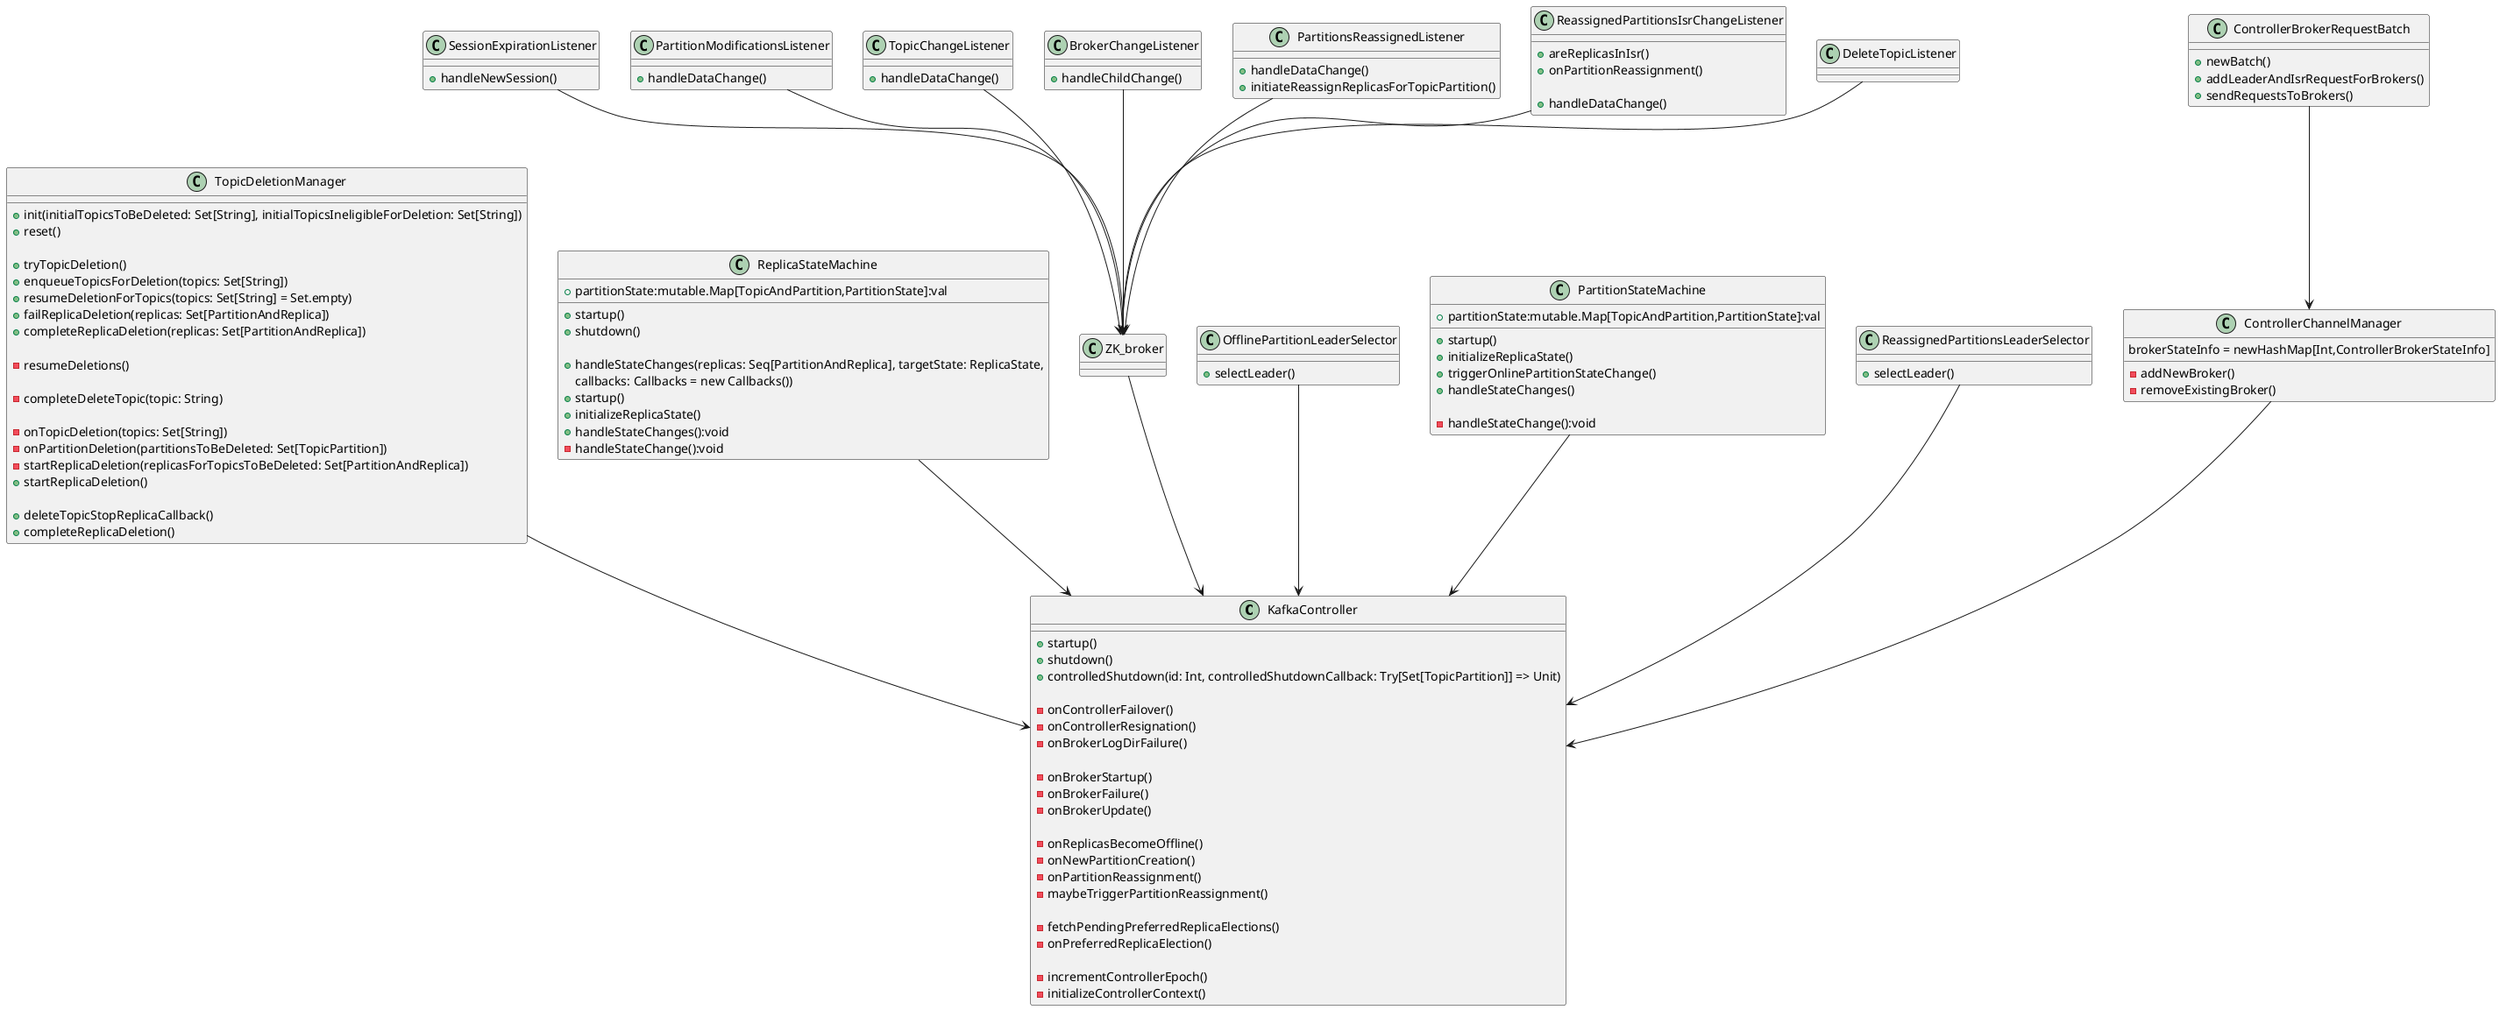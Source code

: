 @startuml
class KafkaController {
    
    +startup()
    +shutdown()
    +controlledShutdown(id: Int, controlledShutdownCallback: Try[Set[TopicPartition]] => Unit)
    
    -onControllerFailover()
    -onControllerResignation()
    -onBrokerLogDirFailure()

    -onBrokerStartup()
    -onBrokerFailure()
    -onBrokerUpdate()

    -onReplicasBecomeOffline()
    -onNewPartitionCreation()
    -onPartitionReassignment()
    -maybeTriggerPartitionReassignment()

    -fetchPendingPreferredReplicaElections()
    -onPreferredReplicaElection()

    -incrementControllerEpoch()
    -initializeControllerContext()
}

class TopicDeletionManager{
    +init(initialTopicsToBeDeleted: Set[String], initialTopicsIneligibleForDeletion: Set[String])
    +reset()

    +tryTopicDeletion()
    +enqueueTopicsForDeletion(topics: Set[String])
    +resumeDeletionForTopics(topics: Set[String] = Set.empty)
    +failReplicaDeletion(replicas: Set[PartitionAndReplica])
    +completeReplicaDeletion(replicas: Set[PartitionAndReplica])

    -resumeDeletions()

    -completeDeleteTopic(topic: String)

    -onTopicDeletion(topics: Set[String])
    -onPartitionDeletion(partitionsToBeDeleted: Set[TopicPartition])
    -startReplicaDeletion(replicasForTopicsToBeDeleted: Set[PartitionAndReplica])
}

class ReplicaStateMachine{
    +startup()
    +shutdown()

    +handleStateChanges(replicas: Seq[PartitionAndReplica], targetState: ReplicaState,
                         callbacks: Callbacks = new Callbacks())
}

class ZK_broker

class SessionExpirationListener{
    +handleNewSession()
}

class OfflinePartitionLeaderSelector{
    +selectLeader()
}

class ReplicaStateMachine{
    +partitionState:mutable.Map[TopicAndPartition,PartitionState]:val

    +startup()
    +initializeReplicaState()
    +handleStateChanges():void
    -handleStateChange():void
    
}

class PartitionStateMachine{
    +partitionState:mutable.Map[TopicAndPartition,PartitionState]:val

    +startup()
    +initializeReplicaState()
    +triggerOnlinePartitionStateChange()
    +handleStateChanges()

    -handleStateChange():void
}

class TopicDeletionManager{
    +startReplicaDeletion()
    ' 开始删除，发送stopreplica请求

    +deleteTopicStopReplicaCallback()
    ' 处理发送StopReplicaResponse后的响应
    +completeReplicaDeletion()
    ' 完成删除
}

class PartitionModificationsListener{
    +handleDataChange()
}

class TopicChangeListener{
    +handleDataChange()
}

class BrokerChangeListener{
    +handleChildChange()
}

class PartitionsReassignedListener{
    +handleDataChange()
    +initiateReassignReplicasForTopicPartition()
}

class ReassignedPartitionsIsrChangeListener{
    +areReplicasInIsr()
    +onPartitionReassignment()

    +handleDataChange()
}

class ReassignedPartitionsLeaderSelector{
    +selectLeader()
}

class DeleteTopicListener

' 控制器网络通道管理器
class ControllerChannelManager{
    brokerStateInfo = newHashMap[Int,ControllerBrokerStateInfo]

    -addNewBroker()
    -removeExistingBroker()
}

' 控制器以批量方式发送请求给代理节点
class ControllerBrokerRequestBatch{
    +newBatch()
    +addLeaderAndIsrRequestForBrokers()
    +sendRequestsToBrokers()
}

PartitionModificationsListener --> ZK_broker
SessionExpirationListener --> ZK_broker
TopicChangeListener --> ZK_broker
BrokerChangeListener --> ZK_broker
PartitionsReassignedListener --> ZK_broker
ReassignedPartitionsIsrChangeListener --> ZK_broker
DeleteTopicListener --> ZK_broker

ZK_broker --> KafkaController
ReplicaStateMachine --> KafkaController
PartitionStateMachine --> KafkaController

ControllerBrokerRequestBatch --> ControllerChannelManager

ControllerChannelManager --> KafkaController

ReassignedPartitionsLeaderSelector --> KafkaController
OfflinePartitionLeaderSelector --> KafkaController
TopicDeletionManager --> KafkaController
@enduml